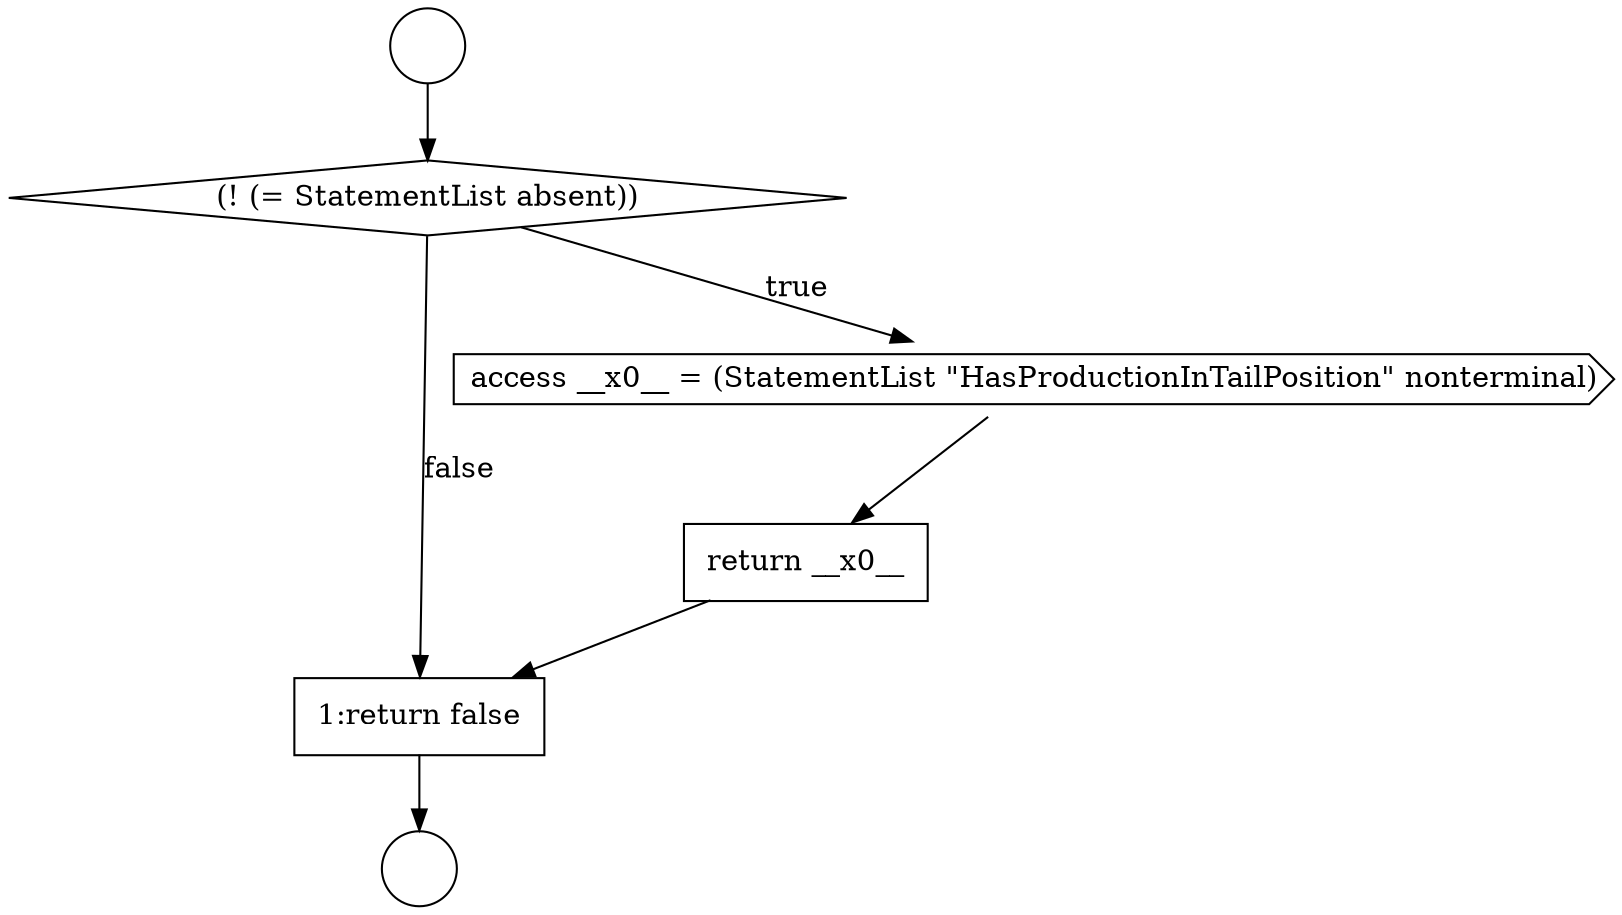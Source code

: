 digraph {
  node8733 [shape=diamond, label=<<font color="black">(! (= StatementList absent))</font>> color="black" fillcolor="white" style=filled]
  node8736 [shape=none, margin=0, label=<<font color="black">
    <table border="0" cellborder="1" cellspacing="0" cellpadding="10">
      <tr><td align="left">1:return false</td></tr>
    </table>
  </font>> color="black" fillcolor="white" style=filled]
  node8732 [shape=circle label=" " color="black" fillcolor="white" style=filled]
  node8735 [shape=none, margin=0, label=<<font color="black">
    <table border="0" cellborder="1" cellspacing="0" cellpadding="10">
      <tr><td align="left">return __x0__</td></tr>
    </table>
  </font>> color="black" fillcolor="white" style=filled]
  node8731 [shape=circle label=" " color="black" fillcolor="white" style=filled]
  node8734 [shape=cds, label=<<font color="black">access __x0__ = (StatementList &quot;HasProductionInTailPosition&quot; nonterminal)</font>> color="black" fillcolor="white" style=filled]
  node8731 -> node8733 [ color="black"]
  node8733 -> node8734 [label=<<font color="black">true</font>> color="black"]
  node8733 -> node8736 [label=<<font color="black">false</font>> color="black"]
  node8734 -> node8735 [ color="black"]
  node8736 -> node8732 [ color="black"]
  node8735 -> node8736 [ color="black"]
}
